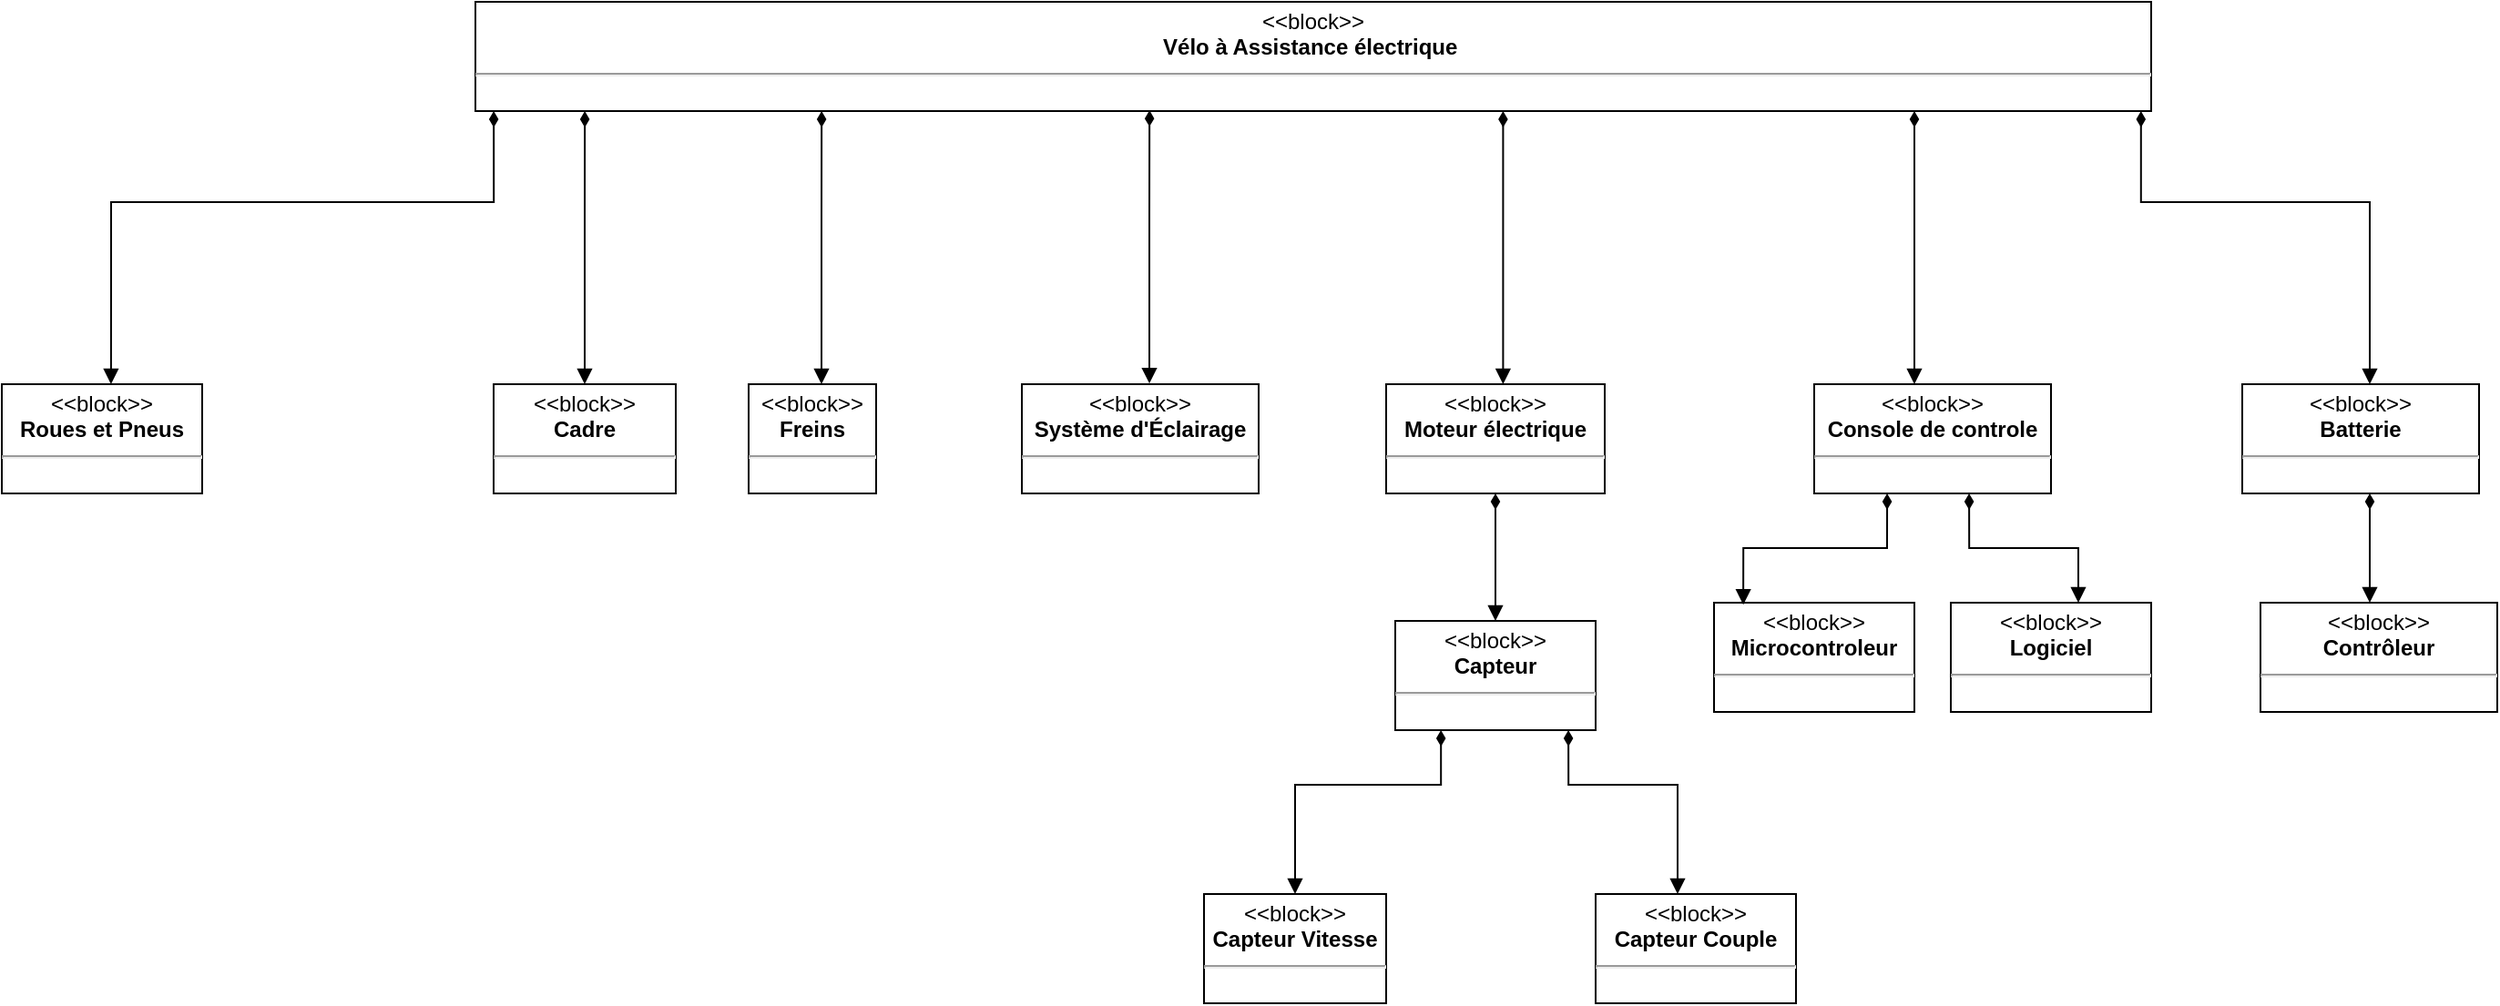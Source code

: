 <mxfile version="22.1.18" type="github">
  <diagram name="Page-1" id="RBbAHje912E-lCHchGG4">
    <mxGraphModel dx="1444" dy="764" grid="1" gridSize="10" guides="1" tooltips="1" connect="1" arrows="1" fold="1" page="1" pageScale="1" pageWidth="3300" pageHeight="4681" math="0" shadow="0">
      <root>
        <mxCell id="0" />
        <mxCell id="1" parent="0" />
        <mxCell id="tNDZy1lkUzPdTNIgQcvL-5" value="&lt;p style=&quot;margin:0px;margin-top:4px;text-align:center;&quot;&gt;&amp;lt;&amp;lt;block&amp;gt;&amp;gt;&lt;br&gt;&lt;b&gt;Vélo à Assistance électrique&amp;nbsp;&lt;/b&gt;&lt;/p&gt;&lt;hr&gt;&lt;p style=&quot;font-size:10px;margin:0px;text-align:center;&quot;&gt;&lt;/p&gt;" style="shape=rect;html=1;overflow=fill;verticalAlign=top;align=left;whiteSpace=wrap;" parent="1" vertex="1">
          <mxGeometry x="470" y="40" width="920" height="60" as="geometry" />
        </mxCell>
        <mxCell id="tNDZy1lkUzPdTNIgQcvL-6" value="&lt;p style=&quot;margin:0px;margin-top:4px;text-align:center;&quot;&gt;&amp;lt;&amp;lt;block&amp;gt;&amp;gt;&lt;br&gt;&lt;b&gt;Roues et Pneus&lt;/b&gt;&lt;br&gt;&lt;/p&gt;&lt;hr&gt;&lt;p style=&quot;font-size:10px;margin:0px;text-align:center;&quot;&gt;&lt;/p&gt;" style="shape=rect;html=1;overflow=fill;verticalAlign=top;align=left;whiteSpace=wrap;" parent="1" vertex="1">
          <mxGeometry x="210" y="250" width="110" height="60" as="geometry" />
        </mxCell>
        <mxCell id="tNDZy1lkUzPdTNIgQcvL-7" value="&lt;p style=&quot;margin:0px;margin-top:4px;text-align:center;&quot;&gt;&amp;lt;&amp;lt;block&amp;gt;&amp;gt;&lt;br&gt;&lt;b&gt;Cadre&lt;/b&gt;&lt;br&gt;&lt;/p&gt;&lt;hr&gt;&lt;p style=&quot;font-size:10px;margin:0px;text-align:center;&quot;&gt;&lt;/p&gt;" style="shape=rect;html=1;overflow=fill;verticalAlign=top;align=left;whiteSpace=wrap;" parent="1" vertex="1">
          <mxGeometry x="480" y="250" width="100" height="60" as="geometry" />
        </mxCell>
        <mxCell id="tNDZy1lkUzPdTNIgQcvL-8" value="&lt;p style=&quot;margin:0px;margin-top:4px;text-align:center;&quot;&gt;&amp;lt;&amp;lt;block&amp;gt;&amp;gt;&lt;br&gt;&lt;b&gt;Freins&lt;/b&gt;&lt;br&gt;&lt;/p&gt;&lt;hr&gt;&lt;p style=&quot;font-size:10px;margin:0px;text-align:center;&quot;&gt;&lt;/p&gt;" style="shape=rect;html=1;overflow=fill;verticalAlign=top;align=left;whiteSpace=wrap;" parent="1" vertex="1">
          <mxGeometry x="620" y="250" width="70" height="60" as="geometry" />
        </mxCell>
        <mxCell id="tNDZy1lkUzPdTNIgQcvL-10" value="&lt;p style=&quot;margin:0px;margin-top:4px;text-align:center;&quot;&gt;&amp;lt;&amp;lt;block&amp;gt;&amp;gt;&lt;br&gt;&lt;b&gt;Système d&#39;Éclairage&lt;/b&gt;&lt;br&gt;&lt;/p&gt;&lt;hr&gt;&lt;p style=&quot;font-size:10px;margin:0px;text-align:center;&quot;&gt;&lt;/p&gt;" style="shape=rect;html=1;overflow=fill;verticalAlign=top;align=left;whiteSpace=wrap;" parent="1" vertex="1">
          <mxGeometry x="770" y="250" width="130" height="60" as="geometry" />
        </mxCell>
        <mxCell id="tNDZy1lkUzPdTNIgQcvL-11" value="&lt;p style=&quot;margin:0px;margin-top:4px;text-align:center;&quot;&gt;&amp;lt;&amp;lt;block&amp;gt;&amp;gt;&lt;br&gt;&lt;b&gt;Moteur électrique&lt;/b&gt;&lt;/p&gt;&lt;hr&gt;&lt;p style=&quot;font-size:10px;margin:0px;text-align:center;&quot;&gt;&lt;/p&gt;" style="shape=rect;html=1;overflow=fill;verticalAlign=top;align=left;whiteSpace=wrap;" parent="1" vertex="1">
          <mxGeometry x="970" y="250" width="120" height="60" as="geometry" />
        </mxCell>
        <mxCell id="tNDZy1lkUzPdTNIgQcvL-12" value="&lt;p style=&quot;margin:0px;margin-top:4px;text-align:center;&quot;&gt;&amp;lt;&amp;lt;block&amp;gt;&amp;gt;&lt;br&gt;&lt;b&gt;Capteur&lt;/b&gt;&lt;/p&gt;&lt;hr&gt;&lt;p style=&quot;font-size:10px;margin:0px;text-align:center;&quot;&gt;&lt;/p&gt;" style="shape=rect;html=1;overflow=fill;verticalAlign=top;align=left;whiteSpace=wrap;" parent="1" vertex="1">
          <mxGeometry x="975" y="380" width="110" height="60" as="geometry" />
        </mxCell>
        <mxCell id="tNDZy1lkUzPdTNIgQcvL-14" value="&lt;p style=&quot;margin:0px;margin-top:4px;text-align:center;&quot;&gt;&amp;lt;&amp;lt;block&amp;gt;&amp;gt;&lt;br&gt;&lt;b&gt;Console de controle&lt;/b&gt;&lt;br&gt;&lt;/p&gt;&lt;hr&gt;&lt;p style=&quot;font-size:10px;margin:0px;text-align:center;&quot;&gt;&lt;/p&gt;" style="shape=rect;html=1;overflow=fill;verticalAlign=top;align=left;whiteSpace=wrap;" parent="1" vertex="1">
          <mxGeometry x="1205" y="250" width="130" height="60" as="geometry" />
        </mxCell>
        <mxCell id="tNDZy1lkUzPdTNIgQcvL-15" value="&lt;p style=&quot;margin:0px;margin-top:4px;text-align:center;&quot;&gt;&amp;lt;&amp;lt;block&amp;gt;&amp;gt;&lt;br&gt;&lt;b&gt;Microcontroleur&lt;/b&gt;&lt;/p&gt;&lt;hr&gt;&lt;p style=&quot;font-size:10px;margin:0px;text-align:center;&quot;&gt;&lt;/p&gt;" style="shape=rect;html=1;overflow=fill;verticalAlign=top;align=left;whiteSpace=wrap;" parent="1" vertex="1">
          <mxGeometry x="1150" y="370" width="110" height="60" as="geometry" />
        </mxCell>
        <mxCell id="tNDZy1lkUzPdTNIgQcvL-16" value="&lt;p style=&quot;margin:0px;margin-top:4px;text-align:center;&quot;&gt;&amp;lt;&amp;lt;block&amp;gt;&amp;gt;&lt;br&gt;&lt;b&gt;Logiciel&lt;/b&gt;&lt;/p&gt;&lt;hr&gt;&lt;p style=&quot;font-size:10px;margin:0px;text-align:center;&quot;&gt;&lt;/p&gt;" style="shape=rect;html=1;overflow=fill;verticalAlign=top;align=left;whiteSpace=wrap;" parent="1" vertex="1">
          <mxGeometry x="1280" y="370" width="110" height="60" as="geometry" />
        </mxCell>
        <mxCell id="tNDZy1lkUzPdTNIgQcvL-17" value="&lt;p style=&quot;margin:0px;margin-top:4px;text-align:center;&quot;&gt;&amp;lt;&amp;lt;block&amp;gt;&amp;gt;&lt;br&gt;&lt;b&gt;Batterie&lt;/b&gt;&lt;br&gt;&lt;/p&gt;&lt;hr&gt;&lt;p style=&quot;font-size:10px;margin:0px;text-align:center;&quot;&gt;&lt;/p&gt;" style="shape=rect;html=1;overflow=fill;verticalAlign=top;align=left;whiteSpace=wrap;" parent="1" vertex="1">
          <mxGeometry x="1440" y="250" width="130" height="60" as="geometry" />
        </mxCell>
        <mxCell id="tNDZy1lkUzPdTNIgQcvL-20" value="&lt;p style=&quot;margin:0px;margin-top:4px;text-align:center;&quot;&gt;&amp;lt;&amp;lt;block&amp;gt;&amp;gt;&lt;br&gt;&lt;b&gt;Contrôleur&lt;/b&gt;&lt;br&gt;&lt;/p&gt;&lt;hr&gt;&lt;p style=&quot;font-size:10px;margin:0px;text-align:center;&quot;&gt;&lt;/p&gt;" style="shape=rect;html=1;overflow=fill;verticalAlign=top;align=left;whiteSpace=wrap;" parent="1" vertex="1">
          <mxGeometry x="1450" y="370" width="130" height="60" as="geometry" />
        </mxCell>
        <mxCell id="tNDZy1lkUzPdTNIgQcvL-21" value="&lt;p style=&quot;margin:0px;margin-top:4px;text-align:center;&quot;&gt;&amp;lt;&amp;lt;block&amp;gt;&amp;gt;&lt;br&gt;&lt;b&gt;Capteur Vitesse&lt;/b&gt;&lt;/p&gt;&lt;hr&gt;&lt;p style=&quot;font-size:10px;margin:0px;text-align:center;&quot;&gt;&lt;/p&gt;" style="shape=rect;html=1;overflow=fill;verticalAlign=top;align=left;whiteSpace=wrap;" parent="1" vertex="1">
          <mxGeometry x="870" y="530" width="100" height="60" as="geometry" />
        </mxCell>
        <mxCell id="tNDZy1lkUzPdTNIgQcvL-22" value="&lt;p style=&quot;margin:0px;margin-top:4px;text-align:center;&quot;&gt;&amp;lt;&amp;lt;block&amp;gt;&amp;gt;&lt;br&gt;&lt;b&gt;Capteur Couple&lt;/b&gt;&lt;/p&gt;&lt;hr&gt;&lt;p style=&quot;font-size:10px;margin:0px;text-align:center;&quot;&gt;&lt;/p&gt;" style="shape=rect;html=1;overflow=fill;verticalAlign=top;align=left;whiteSpace=wrap;" parent="1" vertex="1">
          <mxGeometry x="1085" y="530" width="110" height="60" as="geometry" />
        </mxCell>
        <mxCell id="i6UHM5g1i1h8TKfiKLYl-1" style="edgeStyle=orthogonalEdgeStyle;rounded=0;orthogonalLoop=1;jettySize=auto;html=1;exitX=0.75;exitY=0;exitDx=0;exitDy=0;endArrow=diamondThin;endFill=1;startArrow=block;startFill=1;" edge="1" parent="1">
          <mxGeometry relative="1" as="geometry">
            <Array as="points">
              <mxPoint x="1034.27" y="100" />
            </Array>
            <mxPoint x="1034.2" y="250" as="sourcePoint" />
            <mxPoint x="1034.27" y="100" as="targetPoint" />
          </mxGeometry>
        </mxCell>
        <mxCell id="i6UHM5g1i1h8TKfiKLYl-2" style="edgeStyle=orthogonalEdgeStyle;rounded=0;orthogonalLoop=1;jettySize=auto;html=1;exitX=0.75;exitY=0;exitDx=0;exitDy=0;endArrow=diamondThin;endFill=1;startArrow=block;startFill=1;" edge="1" parent="1">
          <mxGeometry relative="1" as="geometry">
            <Array as="points">
              <mxPoint x="1260.07" y="100" />
            </Array>
            <mxPoint x="1260" y="250" as="sourcePoint" />
            <mxPoint x="1260.07" y="100" as="targetPoint" />
          </mxGeometry>
        </mxCell>
        <mxCell id="i6UHM5g1i1h8TKfiKLYl-3" style="edgeStyle=orthogonalEdgeStyle;rounded=0;orthogonalLoop=1;jettySize=auto;html=1;endArrow=diamondThin;endFill=1;startArrow=block;startFill=1;" edge="1" parent="1">
          <mxGeometry relative="1" as="geometry">
            <Array as="points">
              <mxPoint x="1510" y="250" />
              <mxPoint x="1510" y="150" />
              <mxPoint x="1384" y="150" />
            </Array>
            <mxPoint x="1510" y="250" as="sourcePoint" />
            <mxPoint x="1384.4" y="100" as="targetPoint" />
          </mxGeometry>
        </mxCell>
        <mxCell id="i6UHM5g1i1h8TKfiKLYl-6" style="edgeStyle=orthogonalEdgeStyle;rounded=0;orthogonalLoop=1;jettySize=auto;html=1;exitX=0.75;exitY=0;exitDx=0;exitDy=0;endArrow=diamondThin;endFill=1;startArrow=block;startFill=1;" edge="1" parent="1">
          <mxGeometry relative="1" as="geometry">
            <Array as="points">
              <mxPoint x="840.07" y="159.58" />
              <mxPoint x="840.07" y="159.58" />
            </Array>
            <mxPoint x="840.0" y="249.58" as="sourcePoint" />
            <mxPoint x="840.07" y="99.58" as="targetPoint" />
          </mxGeometry>
        </mxCell>
        <mxCell id="i6UHM5g1i1h8TKfiKLYl-7" style="edgeStyle=orthogonalEdgeStyle;rounded=0;orthogonalLoop=1;jettySize=auto;html=1;exitX=0.75;exitY=0;exitDx=0;exitDy=0;endArrow=diamondThin;endFill=1;startArrow=block;startFill=1;" edge="1" parent="1">
          <mxGeometry relative="1" as="geometry">
            <Array as="points">
              <mxPoint x="660.07" y="160" />
              <mxPoint x="660.07" y="160" />
            </Array>
            <mxPoint x="660.0" y="250.0" as="sourcePoint" />
            <mxPoint x="660.07" y="100" as="targetPoint" />
          </mxGeometry>
        </mxCell>
        <mxCell id="i6UHM5g1i1h8TKfiKLYl-8" style="edgeStyle=orthogonalEdgeStyle;rounded=0;orthogonalLoop=1;jettySize=auto;html=1;exitX=0.75;exitY=0;exitDx=0;exitDy=0;endArrow=diamondThin;endFill=1;startArrow=block;startFill=1;" edge="1" parent="1">
          <mxGeometry relative="1" as="geometry">
            <Array as="points">
              <mxPoint x="530.07" y="160" />
              <mxPoint x="530.07" y="160" />
            </Array>
            <mxPoint x="530.0" y="250.0" as="sourcePoint" />
            <mxPoint x="530.07" y="100" as="targetPoint" />
          </mxGeometry>
        </mxCell>
        <mxCell id="i6UHM5g1i1h8TKfiKLYl-10" style="edgeStyle=orthogonalEdgeStyle;rounded=0;orthogonalLoop=1;jettySize=auto;html=1;endArrow=diamondThin;endFill=1;startArrow=block;startFill=1;exitX=0.545;exitY=0;exitDx=0;exitDy=0;exitPerimeter=0;" edge="1" parent="1" source="tNDZy1lkUzPdTNIgQcvL-6">
          <mxGeometry relative="1" as="geometry">
            <Array as="points">
              <mxPoint x="270" y="150" />
              <mxPoint x="480" y="150" />
            </Array>
            <mxPoint x="270" y="240" as="sourcePoint" />
            <mxPoint x="480.07" y="100" as="targetPoint" />
          </mxGeometry>
        </mxCell>
        <mxCell id="i6UHM5g1i1h8TKfiKLYl-11" style="edgeStyle=orthogonalEdgeStyle;rounded=0;orthogonalLoop=1;jettySize=auto;html=1;endArrow=diamondThin;endFill=1;startArrow=block;startFill=1;" edge="1" parent="1">
          <mxGeometry relative="1" as="geometry">
            <Array as="points">
              <mxPoint x="1030.09" y="310" />
            </Array>
            <mxPoint x="1030" y="380" as="sourcePoint" />
            <mxPoint x="1030.09" y="310" as="targetPoint" />
          </mxGeometry>
        </mxCell>
        <mxCell id="i6UHM5g1i1h8TKfiKLYl-12" style="edgeStyle=orthogonalEdgeStyle;rounded=0;orthogonalLoop=1;jettySize=auto;html=1;endArrow=diamondThin;endFill=1;startArrow=block;startFill=1;" edge="1" parent="1">
          <mxGeometry relative="1" as="geometry">
            <Array as="points">
              <mxPoint x="920" y="470" />
              <mxPoint x="1000" y="470" />
            </Array>
            <mxPoint x="920" y="530" as="sourcePoint" />
            <mxPoint x="1000.09" y="440" as="targetPoint" />
          </mxGeometry>
        </mxCell>
        <mxCell id="i6UHM5g1i1h8TKfiKLYl-13" style="edgeStyle=orthogonalEdgeStyle;rounded=0;orthogonalLoop=1;jettySize=auto;html=1;endArrow=diamondThin;endFill=1;startArrow=block;startFill=1;" edge="1" parent="1">
          <mxGeometry relative="1" as="geometry">
            <Array as="points">
              <mxPoint x="1130" y="470" />
              <mxPoint x="1070" y="470" />
            </Array>
            <mxPoint x="1130" y="530" as="sourcePoint" />
            <mxPoint x="1070.05" y="440" as="targetPoint" />
          </mxGeometry>
        </mxCell>
        <mxCell id="i6UHM5g1i1h8TKfiKLYl-14" style="edgeStyle=orthogonalEdgeStyle;rounded=0;orthogonalLoop=1;jettySize=auto;html=1;endArrow=diamondThin;endFill=1;startArrow=block;startFill=1;exitX=0.146;exitY=0.019;exitDx=0;exitDy=0;exitPerimeter=0;" edge="1" parent="1" source="tNDZy1lkUzPdTNIgQcvL-15">
          <mxGeometry relative="1" as="geometry">
            <Array as="points">
              <mxPoint x="1166" y="340" />
              <mxPoint x="1245" y="340" />
            </Array>
            <mxPoint x="1164.95" y="400" as="sourcePoint" />
            <mxPoint x="1245.04" y="310" as="targetPoint" />
          </mxGeometry>
        </mxCell>
        <mxCell id="i6UHM5g1i1h8TKfiKLYl-15" style="edgeStyle=orthogonalEdgeStyle;rounded=0;orthogonalLoop=1;jettySize=auto;html=1;endArrow=diamondThin;endFill=1;startArrow=block;startFill=1;" edge="1" parent="1">
          <mxGeometry relative="1" as="geometry">
            <Array as="points">
              <mxPoint x="1350" y="340" />
              <mxPoint x="1290" y="340" />
            </Array>
            <mxPoint x="1350" y="370" as="sourcePoint" />
            <mxPoint x="1290.05" y="310" as="targetPoint" />
          </mxGeometry>
        </mxCell>
        <mxCell id="i6UHM5g1i1h8TKfiKLYl-16" style="edgeStyle=orthogonalEdgeStyle;rounded=0;orthogonalLoop=1;jettySize=auto;html=1;endArrow=diamondThin;endFill=1;startArrow=block;startFill=1;" edge="1" parent="1">
          <mxGeometry relative="1" as="geometry">
            <Array as="points">
              <mxPoint x="1510.07" y="310" />
            </Array>
            <mxPoint x="1510" y="370" as="sourcePoint" />
            <mxPoint x="1510.07" y="310" as="targetPoint" />
          </mxGeometry>
        </mxCell>
      </root>
    </mxGraphModel>
  </diagram>
</mxfile>
